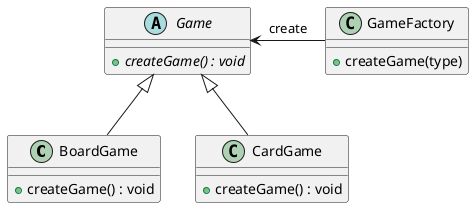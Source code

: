 @startuml

class BoardGame {
  + createGame() : void
}

class CardGame {
  + createGame() : void
}

abstract class Game {
  + {abstract} createGame() : void
}

class GameFactory {
  + createGame(type)
}

BoardGame -up-|> Game
CardGame -up-|> Game

GameFactory -left-> Game : create

@enduml
